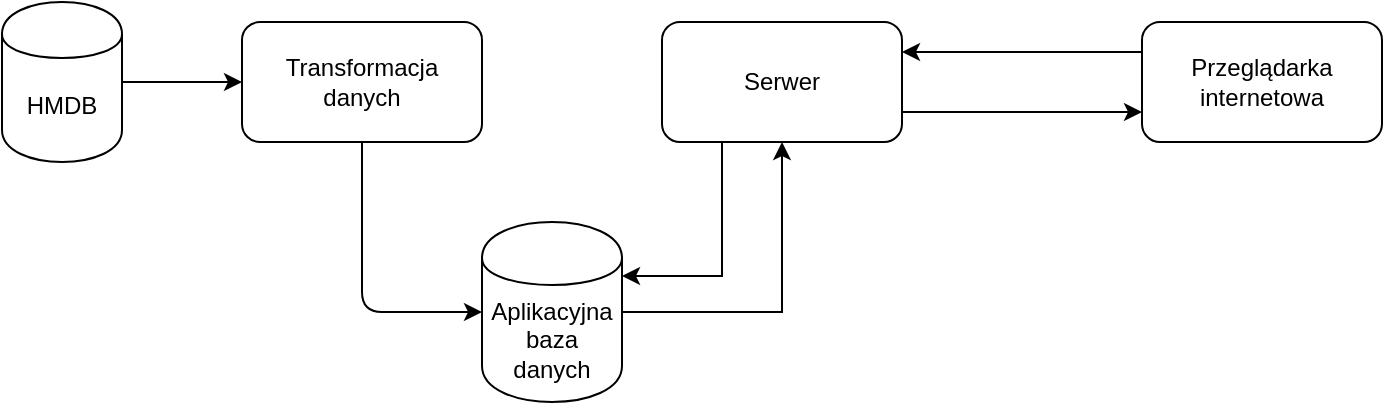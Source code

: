 <mxfile version="12.5.1" type="device"><diagram name="Page-1" id="e7e014a7-5840-1c2e-5031-d8a46d1fe8dd"><mxGraphModel dx="1038" dy="508" grid="1" gridSize="10" guides="1" tooltips="1" connect="1" arrows="1" fold="1" page="1" pageScale="1" pageWidth="1169" pageHeight="826" background="#ffffff" math="0" shadow="0"><root><mxCell id="0"/><mxCell id="1" parent="0"/><mxCell id="MlN4kE63pUyUmaJJIPzj-43" value="HMDB" style="shape=cylinder;whiteSpace=wrap;html=1;boundedLbl=1;backgroundOutline=1;" vertex="1" parent="1"><mxGeometry x="30" y="50" width="60" height="80" as="geometry"/></mxCell><mxCell id="MlN4kE63pUyUmaJJIPzj-44" value="Transformacja danych" style="rounded=1;whiteSpace=wrap;html=1;" vertex="1" parent="1"><mxGeometry x="150" y="60" width="120" height="60" as="geometry"/></mxCell><mxCell id="MlN4kE63pUyUmaJJIPzj-45" value="" style="endArrow=classic;html=1;entryX=0;entryY=0.5;entryDx=0;entryDy=0;exitX=1;exitY=0.5;exitDx=0;exitDy=0;" edge="1" parent="1" source="MlN4kE63pUyUmaJJIPzj-43" target="MlN4kE63pUyUmaJJIPzj-44"><mxGeometry width="50" height="50" relative="1" as="geometry"><mxPoint x="30" y="200" as="sourcePoint"/><mxPoint x="80" y="150" as="targetPoint"/></mxGeometry></mxCell><mxCell id="MlN4kE63pUyUmaJJIPzj-54" value="" style="edgeStyle=orthogonalEdgeStyle;rounded=0;orthogonalLoop=1;jettySize=auto;html=1;entryX=0.5;entryY=1;entryDx=0;entryDy=0;" edge="1" parent="1" source="MlN4kE63pUyUmaJJIPzj-47" target="MlN4kE63pUyUmaJJIPzj-52"><mxGeometry relative="1" as="geometry"><mxPoint x="420" y="205" as="targetPoint"/></mxGeometry></mxCell><mxCell id="MlN4kE63pUyUmaJJIPzj-47" value="Aplikacyjna baza danych" style="shape=cylinder;whiteSpace=wrap;html=1;boundedLbl=1;backgroundOutline=1;" vertex="1" parent="1"><mxGeometry x="270" y="160" width="70" height="90" as="geometry"/></mxCell><mxCell id="MlN4kE63pUyUmaJJIPzj-48" value="" style="endArrow=classic;html=1;entryX=0;entryY=0.5;entryDx=0;entryDy=0;exitX=0.5;exitY=1;exitDx=0;exitDy=0;" edge="1" parent="1" source="MlN4kE63pUyUmaJJIPzj-44" target="MlN4kE63pUyUmaJJIPzj-47"><mxGeometry width="50" height="50" relative="1" as="geometry"><mxPoint x="30" y="260" as="sourcePoint"/><mxPoint x="80" y="210" as="targetPoint"/><Array as="points"><mxPoint x="210" y="205"/></Array></mxGeometry></mxCell><mxCell id="MlN4kE63pUyUmaJJIPzj-56" style="edgeStyle=orthogonalEdgeStyle;rounded=0;orthogonalLoop=1;jettySize=auto;html=1;exitX=1;exitY=0.75;exitDx=0;exitDy=0;entryX=0;entryY=0.75;entryDx=0;entryDy=0;" edge="1" parent="1" source="MlN4kE63pUyUmaJJIPzj-52" target="MlN4kE63pUyUmaJJIPzj-55"><mxGeometry relative="1" as="geometry"/></mxCell><mxCell id="MlN4kE63pUyUmaJJIPzj-58" style="edgeStyle=orthogonalEdgeStyle;rounded=0;orthogonalLoop=1;jettySize=auto;html=1;exitX=0.25;exitY=1;exitDx=0;exitDy=0;entryX=1;entryY=0.3;entryDx=0;entryDy=0;" edge="1" parent="1" source="MlN4kE63pUyUmaJJIPzj-52" target="MlN4kE63pUyUmaJJIPzj-47"><mxGeometry relative="1" as="geometry"/></mxCell><mxCell id="MlN4kE63pUyUmaJJIPzj-52" value="Serwer" style="rounded=1;whiteSpace=wrap;html=1;" vertex="1" parent="1"><mxGeometry x="360" y="60" width="120" height="60" as="geometry"/></mxCell><mxCell id="MlN4kE63pUyUmaJJIPzj-57" style="edgeStyle=orthogonalEdgeStyle;rounded=0;orthogonalLoop=1;jettySize=auto;html=1;exitX=0;exitY=0.25;exitDx=0;exitDy=0;entryX=1;entryY=0.25;entryDx=0;entryDy=0;" edge="1" parent="1" source="MlN4kE63pUyUmaJJIPzj-55" target="MlN4kE63pUyUmaJJIPzj-52"><mxGeometry relative="1" as="geometry"/></mxCell><mxCell id="MlN4kE63pUyUmaJJIPzj-55" value="Przeglądarka internetowa" style="rounded=1;whiteSpace=wrap;html=1;" vertex="1" parent="1"><mxGeometry x="600" y="60" width="120" height="60" as="geometry"/></mxCell></root></mxGraphModel></diagram></mxfile>